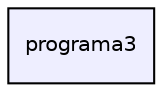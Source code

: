 digraph "programa3" {
  compound=true
  node [ fontsize="10", fontname="Helvetica"];
  edge [ labelfontsize="10", labelfontname="Helvetica"];
  dir_57058ab1d81b249b52db7858d2406117 [shape=box, label="programa3", style="filled", fillcolor="#eeeeff", pencolor="black", URL="dir_57058ab1d81b249b52db7858d2406117.html"];
}
